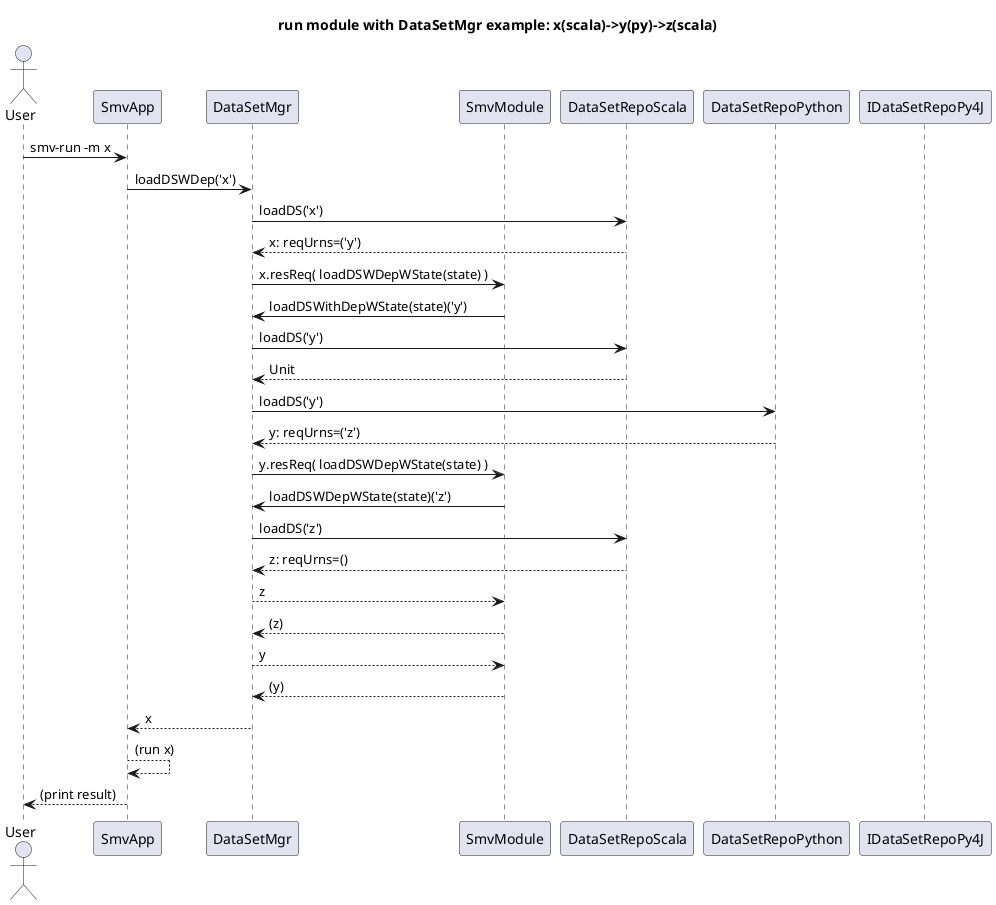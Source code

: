 @startuml
title run module with DataSetMgr example: x(scala)->y(py)->z(scala)

Actor User
Participant SmvApp as app
Participant DataSetMgr as dsm
Participant SmvModule as mod
Participant DataSetRepoScala as dsrs
Participant DataSetRepoPython as dsrp
Participant IDataSetRepoPy4J as idsrp


User -> app: smv-run -m x
app -> dsm: loadDSWDep('x')
dsm -> dsrs: loadDS('x')
dsrs --> dsm: x: reqUrns=('y')
dsm -> mod: x.resReq( loadDSWDepWState(state) )
mod -> dsm: loadDSWithDepWState(state)('y')
dsm -> dsrs: loadDS('y')
dsrs --> dsm: Unit
dsm -> dsrp: loadDS('y')
dsrp --> dsm: y: reqUrns=('z')
dsm -> mod: y.resReq( loadDSWDepWState(state) )
mod -> dsm: loadDSWDepWState(state)('z')
dsm -> dsrs: loadDS('z')
dsrs --> dsm: z: reqUrns=()
dsm --> mod: z
mod --> dsm: (z)
dsm --> mod: y
mod --> dsm: (y)
dsm --> app: x
app --> app: (run x)
app --> User: (print result)

@enduml
